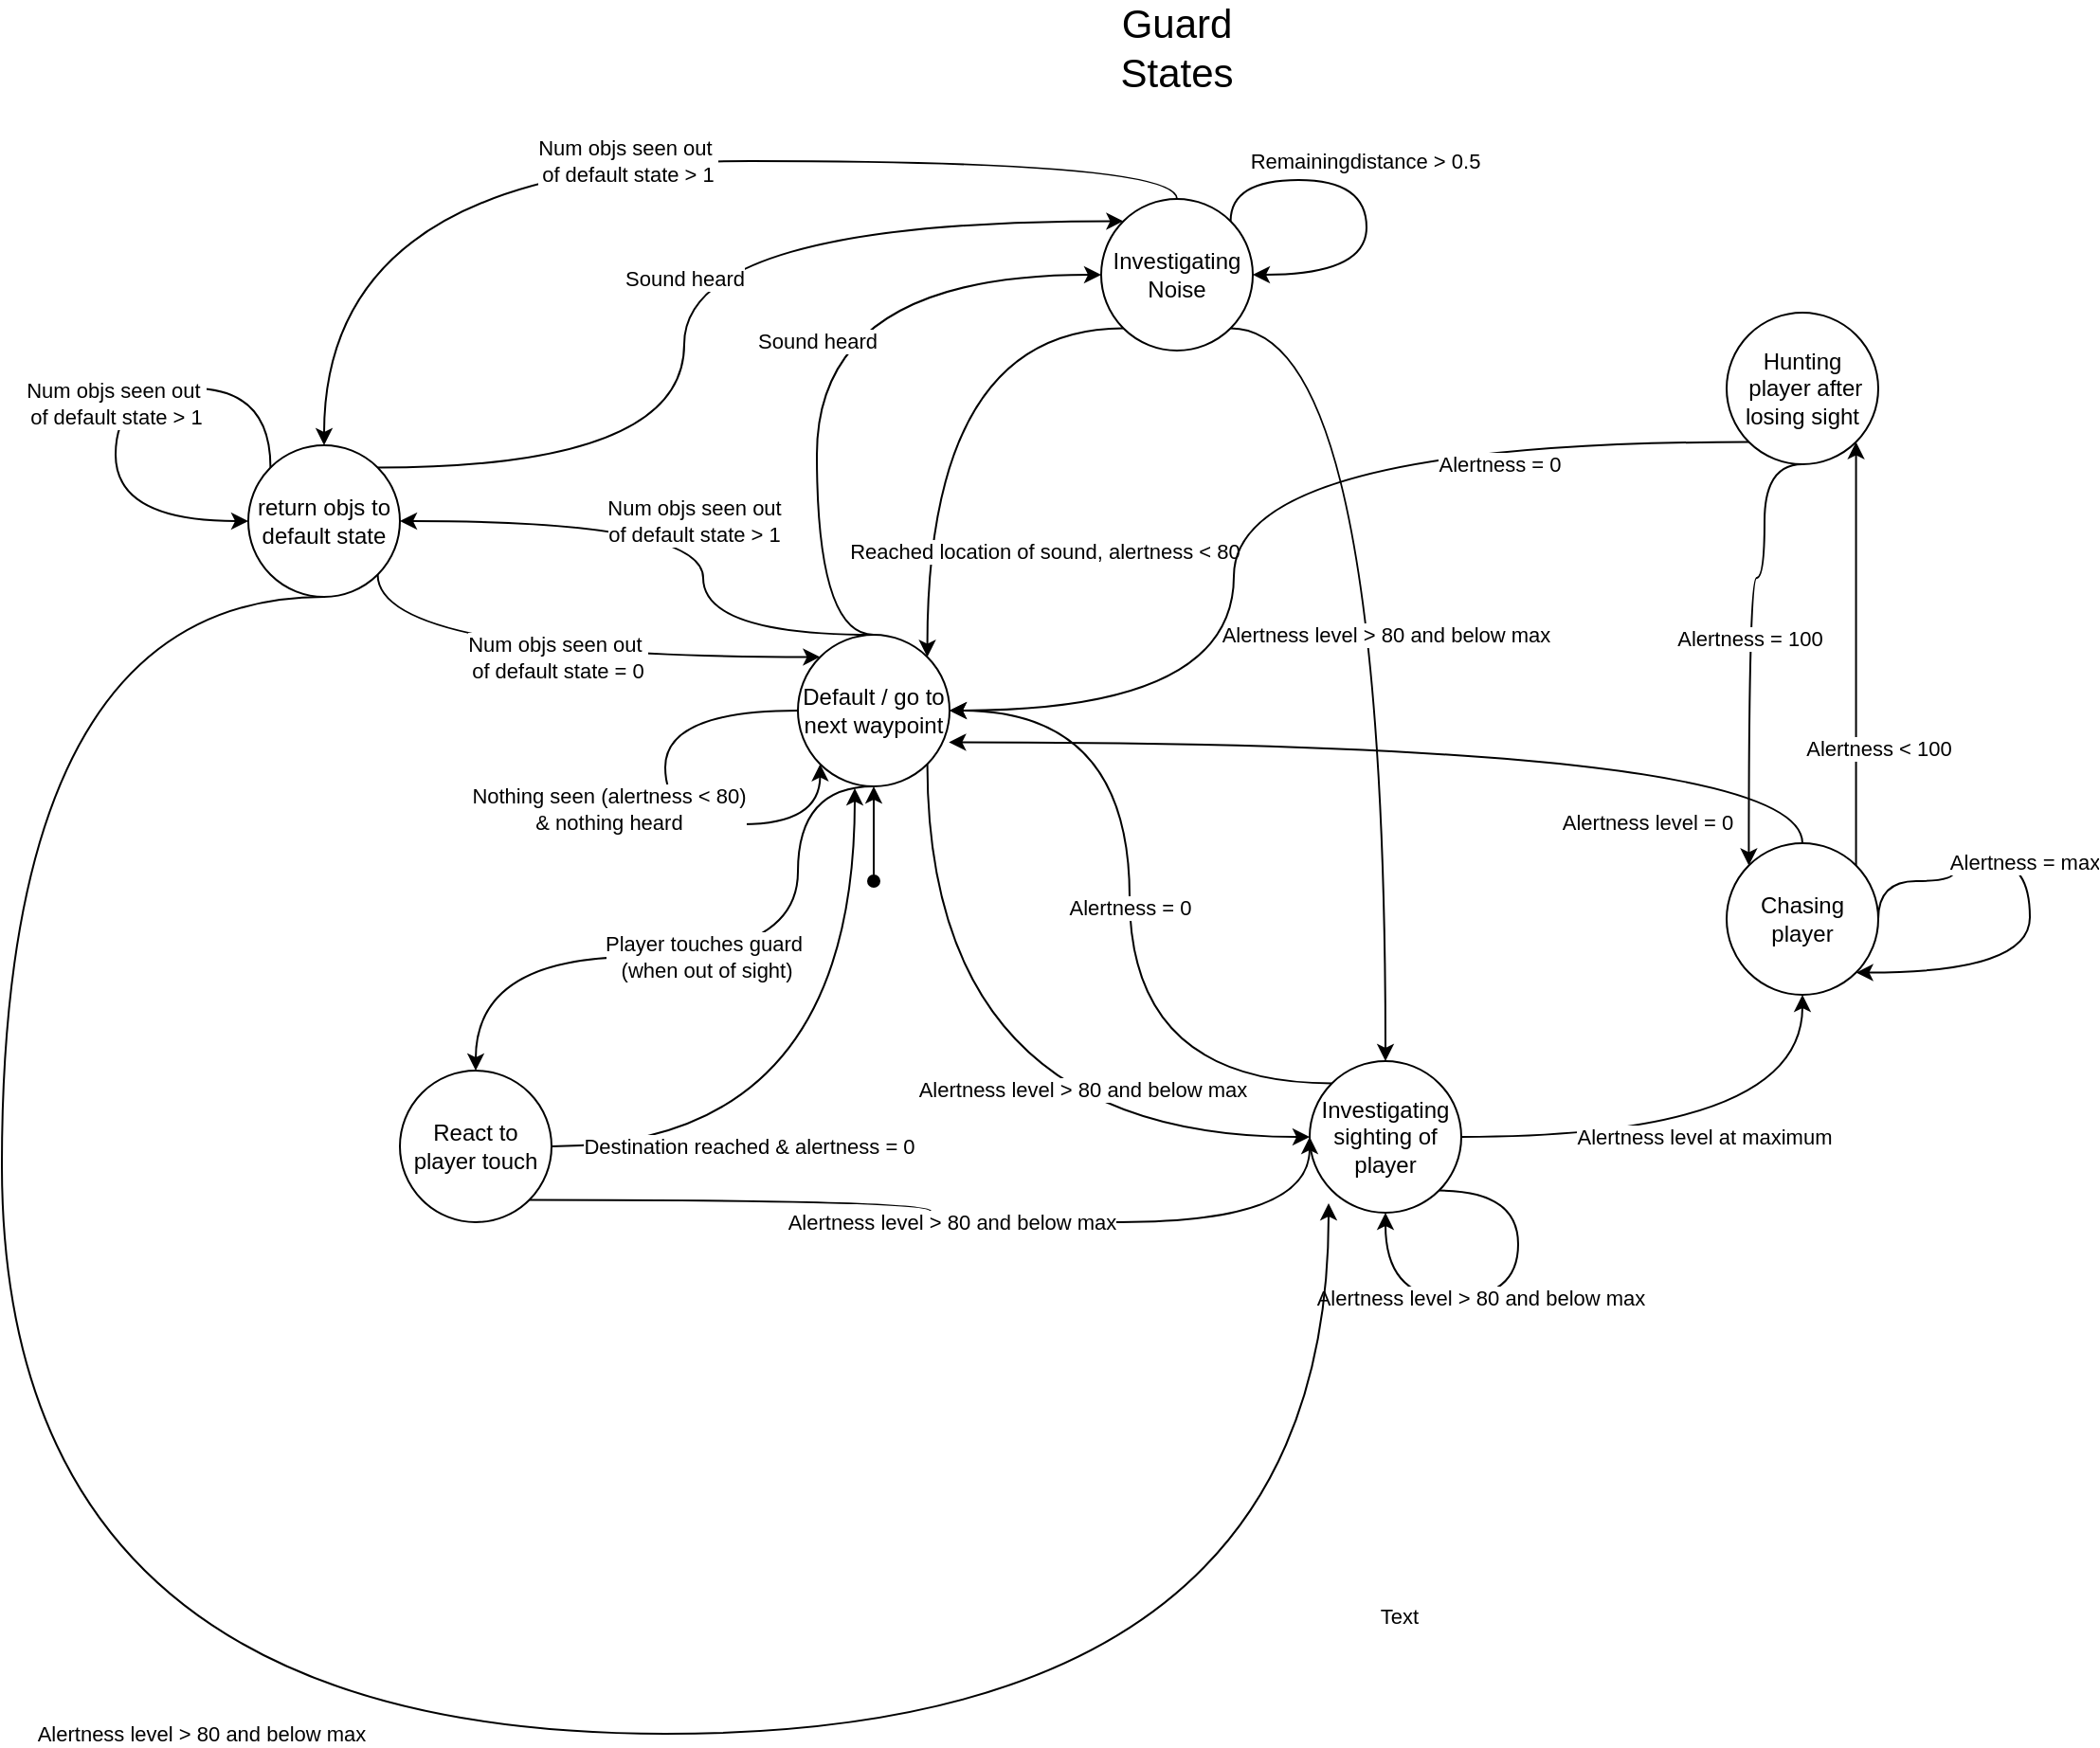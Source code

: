 <mxfile version="14.1.8" type="device"><diagram id="_z_kxemTw84_M1QY5IJ6" name="Page-1"><mxGraphModel dx="1913" dy="1967" grid="1" gridSize="10" guides="1" tooltips="1" connect="1" arrows="1" fold="1" page="1" pageScale="1" pageWidth="827" pageHeight="1169" math="0" shadow="0"><root><mxCell id="0"/><mxCell id="1" parent="0"/><mxCell id="KQuNPY4IeF9uxoqhli7A-9" value="Alertness level &amp;gt; 80 and below max" style="edgeStyle=orthogonalEdgeStyle;curved=1;rounded=0;orthogonalLoop=1;jettySize=auto;html=1;exitX=1;exitY=1;exitDx=0;exitDy=0;entryX=0;entryY=0.5;entryDx=0;entryDy=0;" parent="1" source="KQuNPY4IeF9uxoqhli7A-1" target="KQuNPY4IeF9uxoqhli7A-4" edge="1"><mxGeometry x="0.398" y="25" relative="1" as="geometry"><Array as="points"><mxPoint x="288" y="545"/></Array><mxPoint as="offset"/></mxGeometry></mxCell><mxCell id="KQuNPY4IeF9uxoqhli7A-13" value="Sound heard" style="edgeStyle=orthogonalEdgeStyle;curved=1;rounded=0;orthogonalLoop=1;jettySize=auto;html=1;exitX=0.5;exitY=0;exitDx=0;exitDy=0;entryX=0;entryY=0.5;entryDx=0;entryDy=0;" parent="1" source="KQuNPY4IeF9uxoqhli7A-1" target="KQuNPY4IeF9uxoqhli7A-2" edge="1"><mxGeometry relative="1" as="geometry"><Array as="points"><mxPoint x="230" y="280"/><mxPoint x="230" y="90"/></Array></mxGeometry></mxCell><mxCell id="04_gx8tl3a63GkmhyHUs-2" value="Num objs seen out &lt;br&gt;of default state &amp;gt; 1" style="edgeStyle=orthogonalEdgeStyle;rounded=0;orthogonalLoop=1;jettySize=auto;html=1;exitX=0.5;exitY=0;exitDx=0;exitDy=0;entryX=1;entryY=0.5;entryDx=0;entryDy=0;curved=1;" parent="1" source="KQuNPY4IeF9uxoqhli7A-1" target="04_gx8tl3a63GkmhyHUs-1" edge="1"><mxGeometry relative="1" as="geometry"><Array as="points"><mxPoint x="170" y="280"/><mxPoint x="170" y="220"/></Array></mxGeometry></mxCell><mxCell id="Eh99PkBFKaAHzGAhQEdJ-3" value="Player touches guard&lt;br&gt;&amp;nbsp;(when out of sight)" style="edgeStyle=orthogonalEdgeStyle;curved=1;rounded=0;orthogonalLoop=1;jettySize=auto;html=1;entryX=0.5;entryY=0;entryDx=0;entryDy=0;" parent="1" target="Eh99PkBFKaAHzGAhQEdJ-1" edge="1"><mxGeometry relative="1" as="geometry"><mxPoint x="260" y="360" as="sourcePoint"/><Array as="points"><mxPoint x="220" y="360"/><mxPoint x="220" y="450"/><mxPoint x="50" y="450"/></Array></mxGeometry></mxCell><mxCell id="KQuNPY4IeF9uxoqhli7A-1" value="Default / go to next waypoint" style="ellipse;whiteSpace=wrap;html=1;aspect=fixed;" parent="1" vertex="1"><mxGeometry x="220" y="280" width="80" height="80" as="geometry"/></mxCell><mxCell id="KQuNPY4IeF9uxoqhli7A-14" value="Reached location of sound, alertness &amp;lt; 80" style="edgeStyle=orthogonalEdgeStyle;curved=1;rounded=0;orthogonalLoop=1;jettySize=auto;html=1;exitX=0;exitY=1;exitDx=0;exitDy=0;entryX=1;entryY=0;entryDx=0;entryDy=0;" parent="1" source="KQuNPY4IeF9uxoqhli7A-2" target="KQuNPY4IeF9uxoqhli7A-1" edge="1"><mxGeometry x="0.597" y="62" relative="1" as="geometry"><mxPoint as="offset"/></mxGeometry></mxCell><mxCell id="KQuNPY4IeF9uxoqhli7A-16" style="edgeStyle=orthogonalEdgeStyle;curved=1;rounded=0;orthogonalLoop=1;jettySize=auto;html=1;entryX=0.5;entryY=0;entryDx=0;entryDy=0;exitX=1;exitY=1;exitDx=0;exitDy=0;" parent="1" source="KQuNPY4IeF9uxoqhli7A-2" target="KQuNPY4IeF9uxoqhli7A-4" edge="1"><mxGeometry relative="1" as="geometry"/></mxCell><mxCell id="KQuNPY4IeF9uxoqhli7A-17" value="Alertness level &amp;gt; 80 and below max" style="edgeLabel;html=1;align=center;verticalAlign=middle;resizable=0;points=[];" parent="KQuNPY4IeF9uxoqhli7A-16" vertex="1" connectable="0"><mxGeometry x="-0.125" relative="1" as="geometry"><mxPoint y="38.42" as="offset"/></mxGeometry></mxCell><mxCell id="04_gx8tl3a63GkmhyHUs-12" value="Num objs seen out&amp;nbsp;&lt;br&gt;of default state &amp;gt; 1" style="edgeStyle=orthogonalEdgeStyle;curved=1;rounded=0;orthogonalLoop=1;jettySize=auto;html=1;exitX=0.5;exitY=0;exitDx=0;exitDy=0;entryX=0.5;entryY=0;entryDx=0;entryDy=0;" parent="1" source="KQuNPY4IeF9uxoqhli7A-2" target="04_gx8tl3a63GkmhyHUs-1" edge="1"><mxGeometry relative="1" as="geometry"/></mxCell><mxCell id="KQuNPY4IeF9uxoqhli7A-2" value="Investigating Noise" style="ellipse;whiteSpace=wrap;html=1;aspect=fixed;" parent="1" vertex="1"><mxGeometry x="380" y="50" width="80" height="80" as="geometry"/></mxCell><mxCell id="KQuNPY4IeF9uxoqhli7A-10" value="Alertness level at maximum" style="edgeStyle=orthogonalEdgeStyle;curved=1;rounded=0;orthogonalLoop=1;jettySize=auto;html=1;exitX=1;exitY=0.5;exitDx=0;exitDy=0;entryX=0.5;entryY=1;entryDx=0;entryDy=0;" parent="1" source="KQuNPY4IeF9uxoqhli7A-4" target="KQuNPY4IeF9uxoqhli7A-5" edge="1"><mxGeometry relative="1" as="geometry"/></mxCell><mxCell id="KQuNPY4IeF9uxoqhli7A-25" value="Alertness = 0" style="edgeStyle=orthogonalEdgeStyle;curved=1;rounded=0;orthogonalLoop=1;jettySize=auto;html=1;exitX=0;exitY=0;exitDx=0;exitDy=0;entryX=1;entryY=0.5;entryDx=0;entryDy=0;" parent="1" source="KQuNPY4IeF9uxoqhli7A-4" target="KQuNPY4IeF9uxoqhli7A-1" edge="1"><mxGeometry relative="1" as="geometry"/></mxCell><mxCell id="KQuNPY4IeF9uxoqhli7A-4" value="Investigating sighting of player" style="ellipse;whiteSpace=wrap;html=1;aspect=fixed;" parent="1" vertex="1"><mxGeometry x="490" y="505" width="80" height="80" as="geometry"/></mxCell><mxCell id="KQuNPY4IeF9uxoqhli7A-11" style="edgeStyle=orthogonalEdgeStyle;curved=1;rounded=0;orthogonalLoop=1;jettySize=auto;html=1;exitX=0.5;exitY=0;exitDx=0;exitDy=0;entryX=0.996;entryY=0.709;entryDx=0;entryDy=0;entryPerimeter=0;" parent="1" source="KQuNPY4IeF9uxoqhli7A-5" target="KQuNPY4IeF9uxoqhli7A-1" edge="1"><mxGeometry relative="1" as="geometry"/></mxCell><mxCell id="KQuNPY4IeF9uxoqhli7A-12" value="Alertness level = 0" style="edgeLabel;html=1;align=center;verticalAlign=middle;resizable=0;points=[];" parent="KQuNPY4IeF9uxoqhli7A-11" vertex="1" connectable="0"><mxGeometry x="0.357" y="21" relative="1" as="geometry"><mxPoint x="206" y="21" as="offset"/></mxGeometry></mxCell><mxCell id="gKFyO3MY9iUn-9s5R3pc-2" value="Alertness &amp;lt; 100" style="edgeStyle=orthogonalEdgeStyle;rounded=0;orthogonalLoop=1;jettySize=auto;html=1;exitX=1;exitY=0;exitDx=0;exitDy=0;entryX=1;entryY=1;entryDx=0;entryDy=0;curved=1;" edge="1" parent="1" source="KQuNPY4IeF9uxoqhli7A-5" target="gKFyO3MY9iUn-9s5R3pc-1"><mxGeometry x="-0.448" y="-12" relative="1" as="geometry"><mxPoint as="offset"/></mxGeometry></mxCell><mxCell id="KQuNPY4IeF9uxoqhli7A-5" value="Chasing player" style="ellipse;whiteSpace=wrap;html=1;aspect=fixed;" parent="1" vertex="1"><mxGeometry x="710" y="390" width="80" height="80" as="geometry"/></mxCell><mxCell id="KQuNPY4IeF9uxoqhli7A-8" value="Nothing seen (alertness &amp;lt; 80) &lt;br&gt;&amp;amp; nothing heard" style="edgeStyle=orthogonalEdgeStyle;rounded=0;orthogonalLoop=1;jettySize=auto;html=1;exitX=0;exitY=0.5;exitDx=0;exitDy=0;entryX=0;entryY=1;entryDx=0;entryDy=0;curved=1;" parent="1" source="KQuNPY4IeF9uxoqhli7A-1" target="KQuNPY4IeF9uxoqhli7A-1" edge="1"><mxGeometry y="-30" relative="1" as="geometry"><Array as="points"><mxPoint x="150" y="320"/><mxPoint x="150" y="380"/><mxPoint x="232" y="380"/></Array><mxPoint as="offset"/></mxGeometry></mxCell><mxCell id="KQuNPY4IeF9uxoqhli7A-19" value="Alertness = max" style="edgeStyle=orthogonalEdgeStyle;curved=1;rounded=0;orthogonalLoop=1;jettySize=auto;html=1;exitX=1;exitY=0.5;exitDx=0;exitDy=0;entryX=1;entryY=1;entryDx=0;entryDy=0;" parent="1" source="KQuNPY4IeF9uxoqhli7A-5" target="KQuNPY4IeF9uxoqhli7A-5" edge="1"><mxGeometry x="-0.182" relative="1" as="geometry"><Array as="points"><mxPoint x="790" y="410"/><mxPoint x="830" y="410"/><mxPoint x="830" y="400"/><mxPoint x="870" y="400"/><mxPoint x="870" y="458"/></Array><mxPoint as="offset"/></mxGeometry></mxCell><mxCell id="KQuNPY4IeF9uxoqhli7A-21" style="edgeStyle=orthogonalEdgeStyle;curved=1;rounded=0;orthogonalLoop=1;jettySize=auto;html=1;exitX=1;exitY=0;exitDx=0;exitDy=0;entryX=1;entryY=0.5;entryDx=0;entryDy=0;" parent="1" source="KQuNPY4IeF9uxoqhli7A-2" target="KQuNPY4IeF9uxoqhli7A-2" edge="1"><mxGeometry relative="1" as="geometry"><Array as="points"><mxPoint x="448" y="40"/><mxPoint x="520" y="40"/><mxPoint x="520" y="90"/></Array></mxGeometry></mxCell><mxCell id="KQuNPY4IeF9uxoqhli7A-22" value="Remainingdistance &amp;gt; 0.5" style="edgeLabel;html=1;align=center;verticalAlign=middle;resizable=0;points=[];" parent="KQuNPY4IeF9uxoqhli7A-21" vertex="1" connectable="0"><mxGeometry x="-0.09" y="-3" relative="1" as="geometry"><mxPoint y="-13" as="offset"/></mxGeometry></mxCell><mxCell id="KQuNPY4IeF9uxoqhli7A-23" value="Alertness level &amp;gt; 80 and below max" style="edgeStyle=orthogonalEdgeStyle;curved=1;rounded=0;orthogonalLoop=1;jettySize=auto;html=1;exitX=1;exitY=1;exitDx=0;exitDy=0;entryX=0.5;entryY=1;entryDx=0;entryDy=0;" parent="1" source="KQuNPY4IeF9uxoqhli7A-4" target="KQuNPY4IeF9uxoqhli7A-4" edge="1"><mxGeometry x="0.11" relative="1" as="geometry"><Array as="points"><mxPoint x="600" y="573"/><mxPoint x="600" y="630"/><mxPoint x="530" y="630"/></Array><mxPoint as="offset"/></mxGeometry></mxCell><mxCell id="KQuNPY4IeF9uxoqhli7A-26" value="&lt;font style=&quot;font-size: 21px&quot;&gt;Guard States&lt;/font&gt;" style="text;html=1;strokeColor=none;fillColor=none;align=center;verticalAlign=middle;whiteSpace=wrap;rounded=0;" parent="1" vertex="1"><mxGeometry x="400" y="-40" width="40" height="20" as="geometry"/></mxCell><mxCell id="KQuNPY4IeF9uxoqhli7A-27" value="" style="endArrow=classic;html=1;entryX=0.5;entryY=1;entryDx=0;entryDy=0;startArrow=oval;startFill=1;" parent="1" target="KQuNPY4IeF9uxoqhli7A-1" edge="1"><mxGeometry width="50" height="50" relative="1" as="geometry"><mxPoint x="260" y="410" as="sourcePoint"/><mxPoint x="440" y="320" as="targetPoint"/></mxGeometry></mxCell><mxCell id="04_gx8tl3a63GkmhyHUs-4" value="Sound heard" style="edgeStyle=orthogonalEdgeStyle;curved=1;rounded=0;orthogonalLoop=1;jettySize=auto;html=1;exitX=1;exitY=0;exitDx=0;exitDy=0;entryX=0;entryY=0;entryDx=0;entryDy=0;" parent="1" source="04_gx8tl3a63GkmhyHUs-1" target="KQuNPY4IeF9uxoqhli7A-2" edge="1"><mxGeometry relative="1" as="geometry"><Array as="points"><mxPoint x="160" y="192"/><mxPoint x="160" y="62"/></Array></mxGeometry></mxCell><mxCell id="04_gx8tl3a63GkmhyHUs-6" value="Alertness level &amp;gt; 80 and below max" style="edgeStyle=orthogonalEdgeStyle;curved=1;rounded=0;orthogonalLoop=1;jettySize=auto;html=1;exitX=0.5;exitY=1;exitDx=0;exitDy=0;" parent="1" source="04_gx8tl3a63GkmhyHUs-1" edge="1"><mxGeometry relative="1" as="geometry"><mxPoint x="500" y="580" as="targetPoint"/><Array as="points"><mxPoint x="-200" y="260"/><mxPoint x="-200" y="860"/><mxPoint x="500" y="860"/></Array></mxGeometry></mxCell><mxCell id="04_gx8tl3a63GkmhyHUs-7" value="Text" style="edgeLabel;html=1;align=center;verticalAlign=middle;resizable=0;points=[];" parent="04_gx8tl3a63GkmhyHUs-6" vertex="1" connectable="0"><mxGeometry x="0.751" y="-37" relative="1" as="geometry"><mxPoint as="offset"/></mxGeometry></mxCell><mxCell id="04_gx8tl3a63GkmhyHUs-11" value="Num objs seen out&amp;nbsp;&lt;br&gt;of default state = 0" style="edgeStyle=orthogonalEdgeStyle;curved=1;rounded=0;orthogonalLoop=1;jettySize=auto;html=1;exitX=1;exitY=1;exitDx=0;exitDy=0;entryX=0;entryY=0;entryDx=0;entryDy=0;" parent="1" source="04_gx8tl3a63GkmhyHUs-1" target="KQuNPY4IeF9uxoqhli7A-1" edge="1"><mxGeometry relative="1" as="geometry"><Array as="points"><mxPoint x="-2" y="292"/></Array></mxGeometry></mxCell><mxCell id="04_gx8tl3a63GkmhyHUs-1" value="return objs to default state" style="ellipse;whiteSpace=wrap;html=1;aspect=fixed;" parent="1" vertex="1"><mxGeometry x="-70" y="180" width="80" height="80" as="geometry"/></mxCell><mxCell id="04_gx8tl3a63GkmhyHUs-13" value="Num objs seen out&amp;nbsp;&lt;br&gt;of default state &amp;gt; 1" style="edgeStyle=orthogonalEdgeStyle;curved=1;rounded=0;orthogonalLoop=1;jettySize=auto;html=1;exitX=0;exitY=0;exitDx=0;exitDy=0;entryX=0;entryY=0.5;entryDx=0;entryDy=0;" parent="1" source="04_gx8tl3a63GkmhyHUs-1" target="04_gx8tl3a63GkmhyHUs-1" edge="1"><mxGeometry relative="1" as="geometry"><Array as="points"><mxPoint x="-58" y="150"/><mxPoint x="-140" y="150"/><mxPoint x="-140" y="220"/></Array></mxGeometry></mxCell><mxCell id="Eh99PkBFKaAHzGAhQEdJ-4" value="Destination reached &amp;amp; alertness = 0" style="edgeStyle=orthogonalEdgeStyle;curved=1;rounded=0;orthogonalLoop=1;jettySize=auto;html=1;exitX=1;exitY=0.5;exitDx=0;exitDy=0;" parent="1" source="Eh99PkBFKaAHzGAhQEdJ-1" edge="1"><mxGeometry x="-0.409" relative="1" as="geometry"><mxPoint x="250" y="361" as="targetPoint"/><Array as="points"><mxPoint x="250" y="550"/><mxPoint x="250" y="361"/></Array><mxPoint x="1" as="offset"/></mxGeometry></mxCell><mxCell id="Eh99PkBFKaAHzGAhQEdJ-5" value="Alertness level &amp;gt; 80 and below max" style="edgeStyle=orthogonalEdgeStyle;curved=1;rounded=0;orthogonalLoop=1;jettySize=auto;html=1;exitX=1;exitY=1;exitDx=0;exitDy=0;entryX=0;entryY=0.5;entryDx=0;entryDy=0;" parent="1" source="Eh99PkBFKaAHzGAhQEdJ-1" target="KQuNPY4IeF9uxoqhli7A-4" edge="1"><mxGeometry relative="1" as="geometry"><Array as="points"><mxPoint x="290" y="578"/><mxPoint x="290" y="590"/><mxPoint x="490" y="590"/></Array></mxGeometry></mxCell><mxCell id="Eh99PkBFKaAHzGAhQEdJ-1" value="React to player touch" style="ellipse;whiteSpace=wrap;html=1;aspect=fixed;" parent="1" vertex="1"><mxGeometry x="10" y="510" width="80" height="80" as="geometry"/></mxCell><mxCell id="gKFyO3MY9iUn-9s5R3pc-3" value="Alertness = 100" style="edgeStyle=orthogonalEdgeStyle;curved=1;rounded=0;orthogonalLoop=1;jettySize=auto;html=1;exitX=0.5;exitY=1;exitDx=0;exitDy=0;entryX=0;entryY=0;entryDx=0;entryDy=0;" edge="1" parent="1" source="gKFyO3MY9iUn-9s5R3pc-1" target="KQuNPY4IeF9uxoqhli7A-5"><mxGeometry relative="1" as="geometry"><Array as="points"><mxPoint x="730" y="190"/><mxPoint x="730" y="250"/><mxPoint x="722" y="250"/></Array></mxGeometry></mxCell><mxCell id="gKFyO3MY9iUn-9s5R3pc-4" value="Alertness = 0" style="edgeStyle=orthogonalEdgeStyle;curved=1;rounded=0;orthogonalLoop=1;jettySize=auto;html=1;exitX=0;exitY=1;exitDx=0;exitDy=0;entryX=1;entryY=0.5;entryDx=0;entryDy=0;" edge="1" parent="1" source="gKFyO3MY9iUn-9s5R3pc-1" target="KQuNPY4IeF9uxoqhli7A-1"><mxGeometry x="-0.532" y="12" relative="1" as="geometry"><Array as="points"><mxPoint x="450" y="178"/><mxPoint x="450" y="320"/></Array><mxPoint as="offset"/></mxGeometry></mxCell><mxCell id="gKFyO3MY9iUn-9s5R3pc-1" value="Hunting&lt;br&gt;&amp;nbsp;player after losing sight" style="ellipse;whiteSpace=wrap;html=1;aspect=fixed;" vertex="1" parent="1"><mxGeometry x="710" y="110" width="80" height="80" as="geometry"/></mxCell></root></mxGraphModel></diagram></mxfile>
